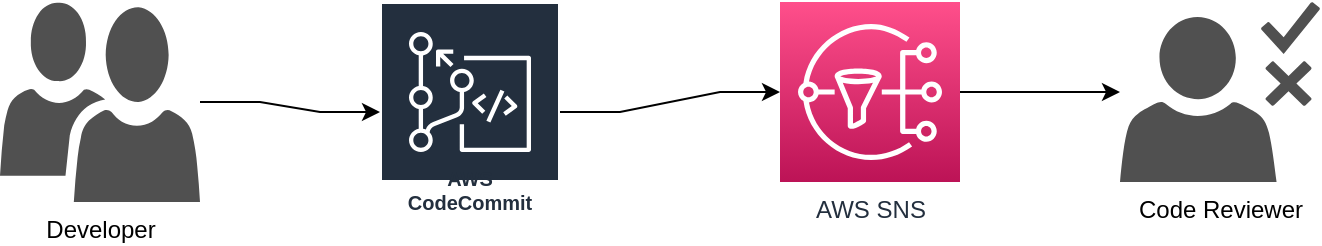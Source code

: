<mxfile version="19.0.3" type="device"><diagram name="Page-1" id="aaaa8250-4180-3840-79b5-4cada1eebb92"><mxGraphModel dx="96" dy="-428" grid="1" gridSize="10" guides="1" tooltips="1" connect="1" arrows="1" fold="1" page="1" pageScale="1" pageWidth="850" pageHeight="1100" background="none" math="0" shadow="0"><root><mxCell id="0"/><mxCell id="1" parent="0"/><mxCell id="HCwyiYOLAhaHKNXGLFsv-8" style="edgeStyle=entityRelationEdgeStyle;rounded=0;orthogonalLoop=1;jettySize=auto;html=1;" parent="1" source="HCwyiYOLAhaHKNXGLFsv-1" target="HCwyiYOLAhaHKNXGLFsv-5" edge="1"><mxGeometry relative="1" as="geometry"/></mxCell><mxCell id="HCwyiYOLAhaHKNXGLFsv-1" value="AWS CodeCommit" style="sketch=0;outlineConnect=0;fontColor=#232F3E;gradientColor=none;strokeColor=#ffffff;fillColor=#232F3E;dashed=0;verticalLabelPosition=middle;verticalAlign=bottom;align=center;html=1;whiteSpace=wrap;fontSize=10;fontStyle=1;spacing=3;shape=mxgraph.aws4.productIcon;prIcon=mxgraph.aws4.codecommit;" parent="1" vertex="1"><mxGeometry x="1070" y="1270" width="90" height="110" as="geometry"/></mxCell><mxCell id="HCwyiYOLAhaHKNXGLFsv-7" style="edgeStyle=entityRelationEdgeStyle;rounded=0;orthogonalLoop=1;jettySize=auto;html=1;" parent="1" source="HCwyiYOLAhaHKNXGLFsv-4" target="HCwyiYOLAhaHKNXGLFsv-1" edge="1"><mxGeometry relative="1" as="geometry"/></mxCell><mxCell id="HCwyiYOLAhaHKNXGLFsv-4" value="Developer" style="sketch=0;pointerEvents=1;shadow=0;dashed=0;html=1;strokeColor=none;labelPosition=center;verticalLabelPosition=bottom;verticalAlign=top;align=center;fillColor=#505050;shape=mxgraph.mscae.intune.user_group" parent="1" vertex="1"><mxGeometry x="880" y="1270" width="100" height="100" as="geometry"/></mxCell><mxCell id="HCwyiYOLAhaHKNXGLFsv-9" style="edgeStyle=entityRelationEdgeStyle;rounded=0;orthogonalLoop=1;jettySize=auto;html=1;" parent="1" source="HCwyiYOLAhaHKNXGLFsv-5" target="HCwyiYOLAhaHKNXGLFsv-6" edge="1"><mxGeometry relative="1" as="geometry"/></mxCell><mxCell id="HCwyiYOLAhaHKNXGLFsv-5" value="AWS SNS" style="sketch=0;points=[[0,0,0],[0.25,0,0],[0.5,0,0],[0.75,0,0],[1,0,0],[0,1,0],[0.25,1,0],[0.5,1,0],[0.75,1,0],[1,1,0],[0,0.25,0],[0,0.5,0],[0,0.75,0],[1,0.25,0],[1,0.5,0],[1,0.75,0]];outlineConnect=0;fontColor=#232F3E;gradientColor=#FF4F8B;gradientDirection=north;fillColor=#BC1356;strokeColor=#ffffff;dashed=0;verticalLabelPosition=bottom;verticalAlign=top;align=center;html=1;fontSize=12;fontStyle=0;aspect=fixed;shape=mxgraph.aws4.resourceIcon;resIcon=mxgraph.aws4.sns;" parent="1" vertex="1"><mxGeometry x="1270" y="1270" width="90" height="90" as="geometry"/></mxCell><mxCell id="HCwyiYOLAhaHKNXGLFsv-6" value="Code Reviewer" style="sketch=0;pointerEvents=1;shadow=0;dashed=0;html=1;strokeColor=none;fillColor=#505050;labelPosition=center;verticalLabelPosition=bottom;verticalAlign=top;outlineConnect=0;align=center;shape=mxgraph.office.users.approver;" parent="1" vertex="1"><mxGeometry x="1440" y="1270" width="100" height="90" as="geometry"/></mxCell></root></mxGraphModel></diagram></mxfile>